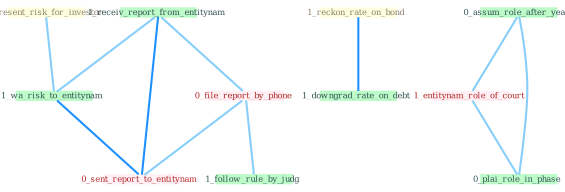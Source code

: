 Graph G{ 
    node
    [shape=polygon,style=filled,width=.5,height=.06,color="#BDFCC9",fixedsize=true,fontsize=4,
    fontcolor="#2f4f4f"];
    {node
    [color="#ffffe0", fontcolor="#8b7d6b"] "1_present_risk_for_investor " "1_reckon_rate_on_bond "}
{node [color="#fff0f5", fontcolor="#b22222"] "1_entitynam_role_of_court " "0_file_report_by_phone " "0_sent_report_to_entitynam "}
edge [color="#B0E2FF"];

	"1_present_risk_for_investor " -- "1_wa_risk_to_entitynam " [w="1", color="#87cefa" ];
	"1_reckon_rate_on_bond " -- "1_downgrad_rate_on_debt " [w="2", color="#1e90ff" , len=0.8];
	"1_receiv_report_from_entitynam " -- "0_file_report_by_phone " [w="1", color="#87cefa" ];
	"1_receiv_report_from_entitynam " -- "1_wa_risk_to_entitynam " [w="1", color="#87cefa" ];
	"1_receiv_report_from_entitynam " -- "0_sent_report_to_entitynam " [w="2", color="#1e90ff" , len=0.8];
	"0_assum_role_after_year " -- "1_entitynam_role_of_court " [w="1", color="#87cefa" ];
	"0_assum_role_after_year " -- "0_plai_role_in_phase " [w="1", color="#87cefa" ];
	"1_entitynam_role_of_court " -- "0_plai_role_in_phase " [w="1", color="#87cefa" ];
	"0_file_report_by_phone " -- "1_follow_rule_by_judg " [w="1", color="#87cefa" ];
	"0_file_report_by_phone " -- "0_sent_report_to_entitynam " [w="1", color="#87cefa" ];
	"1_wa_risk_to_entitynam " -- "0_sent_report_to_entitynam " [w="2", color="#1e90ff" , len=0.8];
}